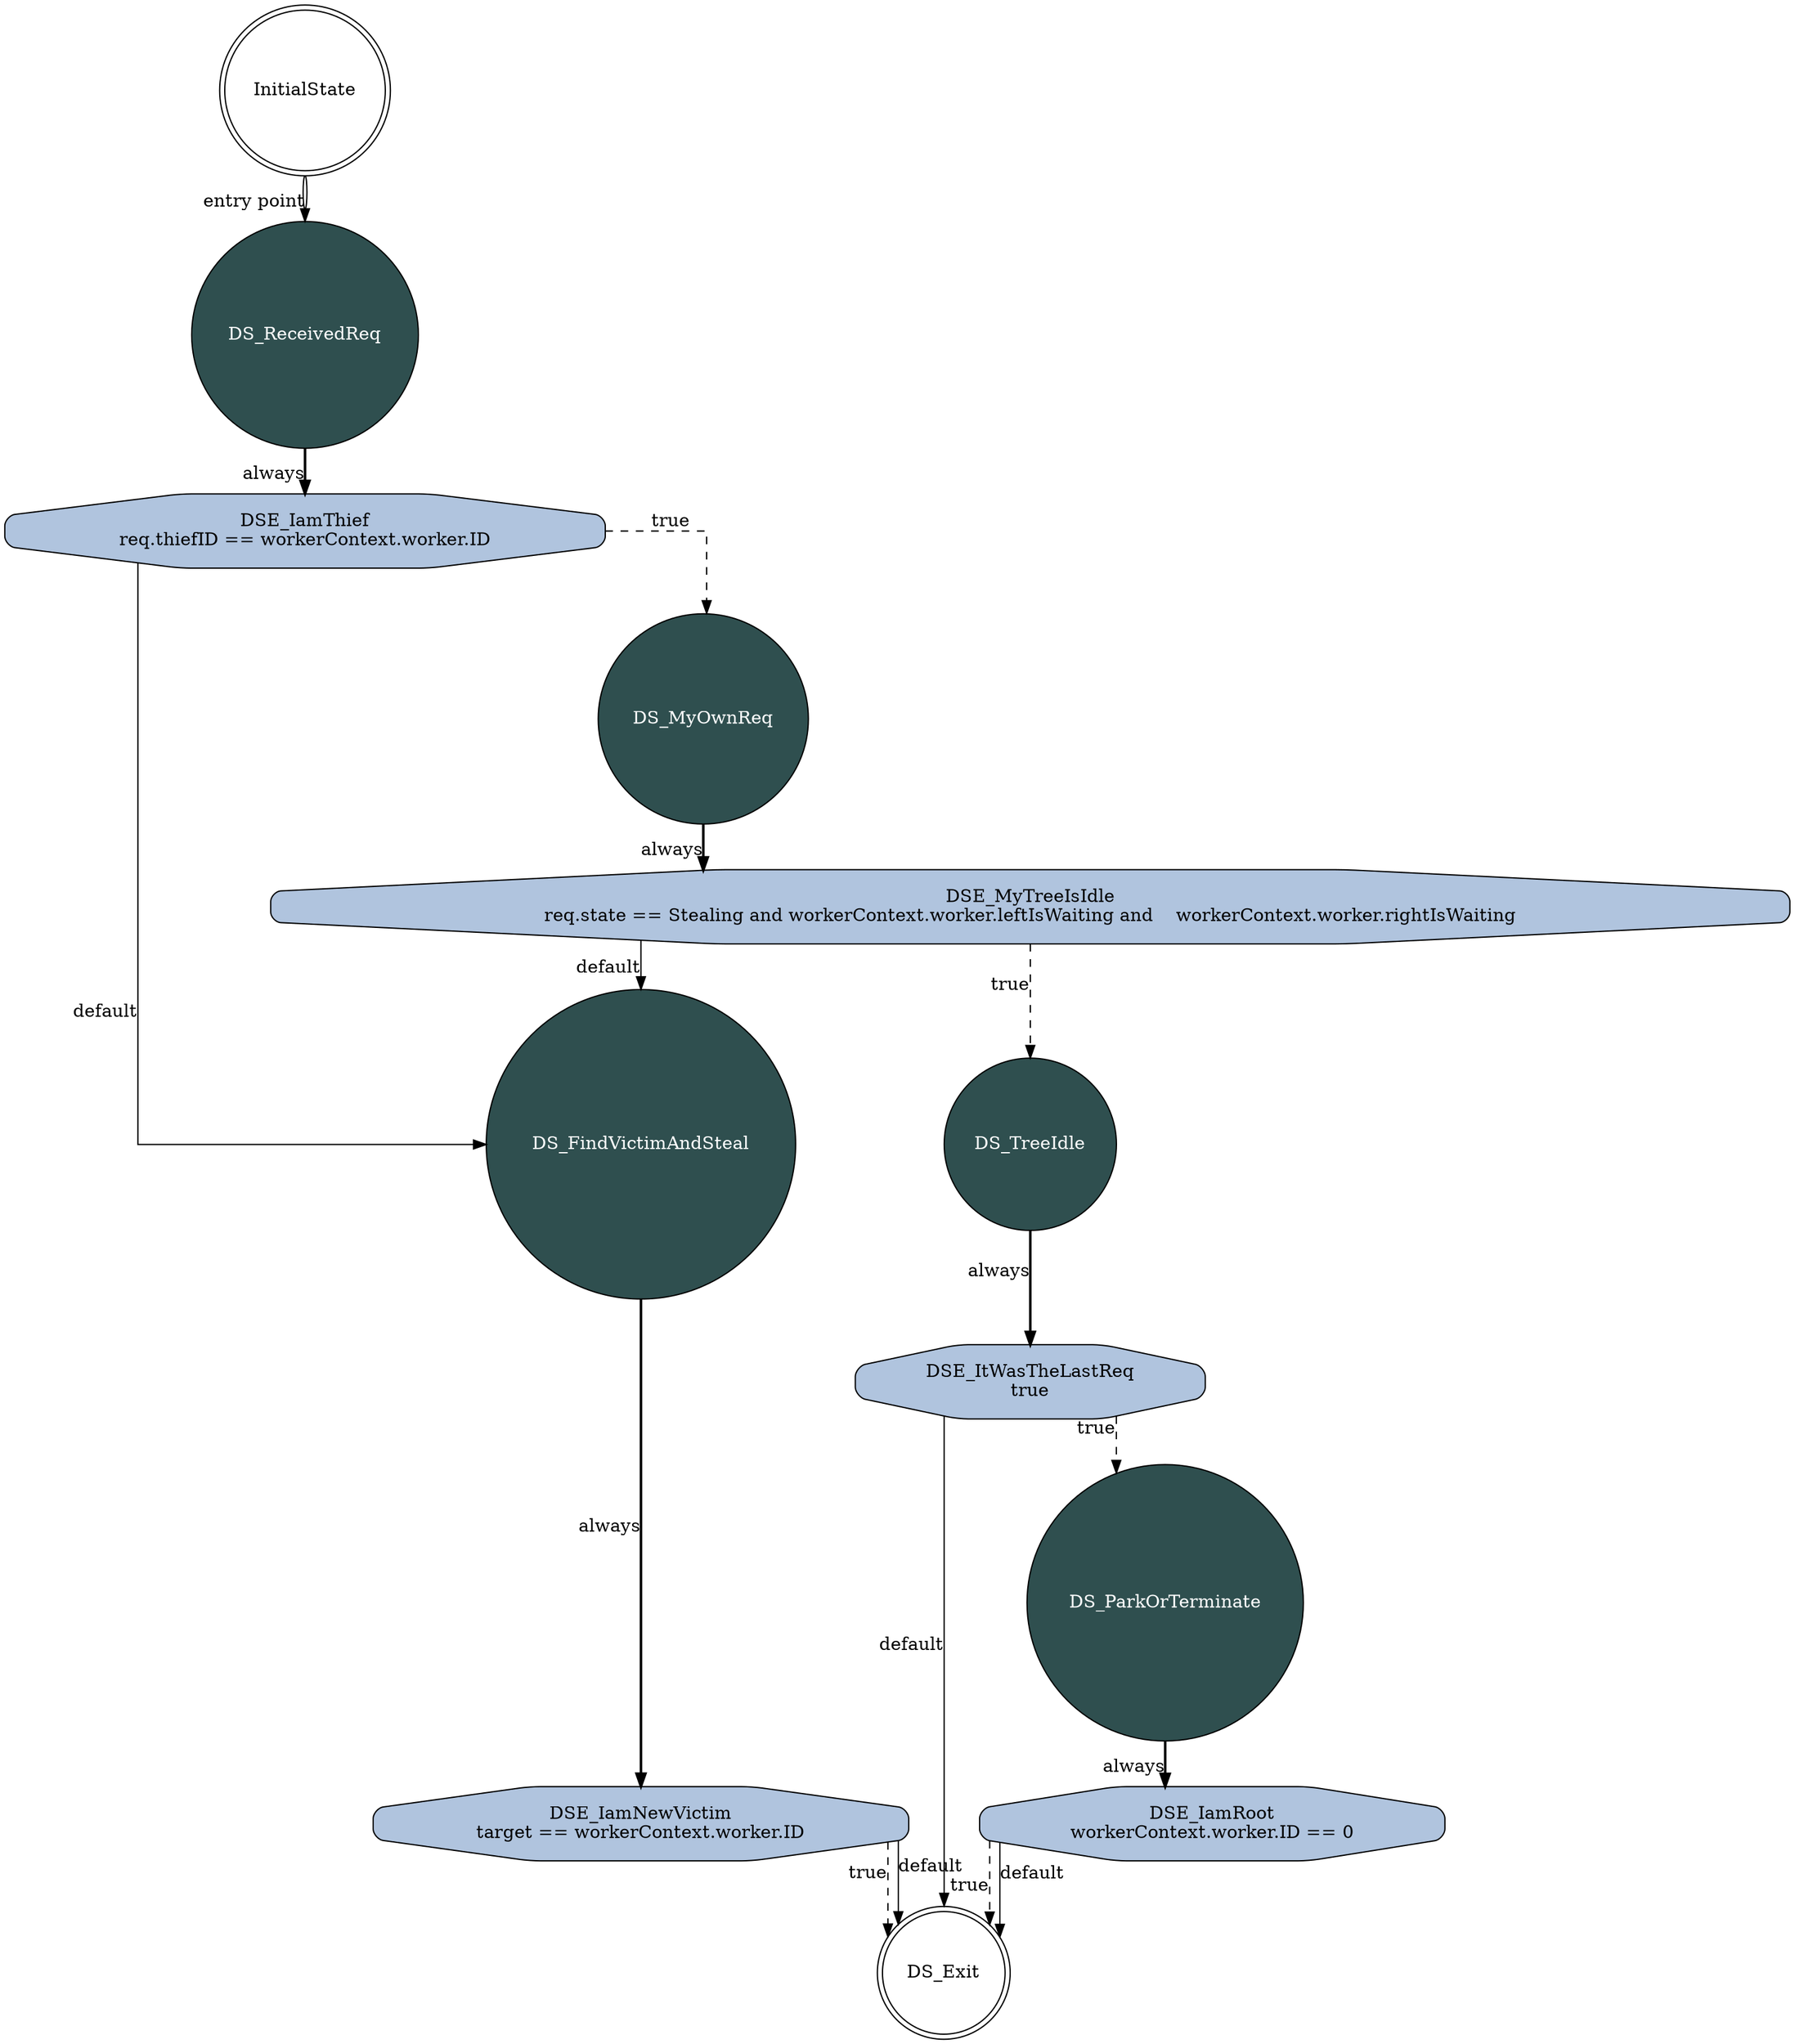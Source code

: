 digraph declineReqFSA{
    splines=ortho;
    node [shape = doublecircle]; InitialState DS_Exit;
    node [shape = circle, fontcolor=white, fillcolor=darkslategrey, style="filled"]; DS_ParkOrTerminate DS_ReceivedReq DS_FindVictimAndSteal DS_MyOwnReq DS_TreeIdle;
    InitialState -> DS_ReceivedReq [color="black:invis:black", xlabel="entry point"];
    node [shape = octagon, fontcolor=black, fillcolor=lightsteelblue, style="rounded,filled"]; DS_ParkOrTerminate_DSE_IamRoot DS_ReceivedReq_DSE_IamThief DS_FindVictimAndSteal_DSE_IamNewVictim DS_MyOwnReq_DSE_MyTreeIsIdle DS_TreeIdle_DSE_ItWasTheLastReq ;
    DS_ParkOrTerminate_DSE_IamRoot [label="DSE_IamRoot\nworkerContext.worker.ID == 0"];
    DS_ReceivedReq_DSE_IamThief [label="DSE_IamThief\nreq.thiefID == workerContext.worker.ID"];
    DS_FindVictimAndSteal_DSE_IamNewVictim [label="DSE_IamNewVictim\ntarget == workerContext.worker.ID"];
    DS_MyOwnReq_DSE_MyTreeIsIdle [label="DSE_MyTreeIsIdle\nreq.state == Stealing and workerContext.worker.leftIsWaiting and    workerContext.worker.rightIsWaiting"];
    DS_TreeIdle_DSE_ItWasTheLastReq [label="DSE_ItWasTheLastReq\ntrue"];
    DS_ParkOrTerminate -> DS_ParkOrTerminate_DSE_IamRoot[style=bold, xlabel="always"];
    DS_ParkOrTerminate_DSE_IamRoot -> DS_Exit [style=dashed, xlabel="true"];
    DS_ParkOrTerminate_DSE_IamRoot -> DS_Exit [xlabel="default"];
    DS_ReceivedReq -> DS_ReceivedReq_DSE_IamThief[style=bold, xlabel="always"];
    DS_ReceivedReq_DSE_IamThief -> DS_MyOwnReq [style=dashed, xlabel="true"];
    DS_ReceivedReq_DSE_IamThief -> DS_FindVictimAndSteal [xlabel="default"];
    DS_FindVictimAndSteal -> DS_FindVictimAndSteal_DSE_IamNewVictim[style=bold, xlabel="always"];
    DS_FindVictimAndSteal_DSE_IamNewVictim -> DS_Exit [style=dashed, xlabel="true"];
    DS_FindVictimAndSteal_DSE_IamNewVictim -> DS_Exit [xlabel="default"];
    DS_MyOwnReq -> DS_MyOwnReq_DSE_MyTreeIsIdle[style=bold, xlabel="always"];
    DS_MyOwnReq_DSE_MyTreeIsIdle -> DS_TreeIdle [style=dashed, xlabel="true"];
    DS_MyOwnReq_DSE_MyTreeIsIdle -> DS_FindVictimAndSteal [xlabel="default"];
    DS_TreeIdle -> DS_TreeIdle_DSE_ItWasTheLastReq[style=bold, xlabel="always"];
    DS_TreeIdle_DSE_ItWasTheLastReq -> DS_ParkOrTerminate [style=dashed, xlabel="true"];
    DS_TreeIdle_DSE_ItWasTheLastReq -> DS_Exit [xlabel="default"];
}
